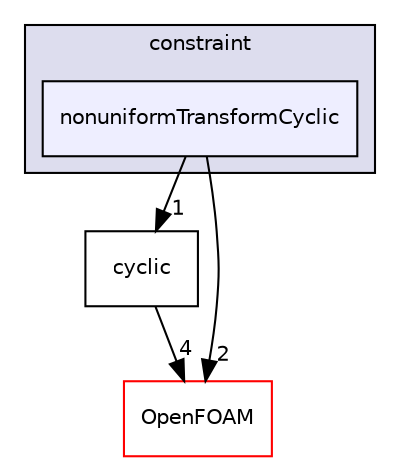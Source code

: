 digraph "src/finiteVolume/fvMesh/fvPatches/constraint/nonuniformTransformCyclic" {
  bgcolor=transparent;
  compound=true
  node [ fontsize="10", fontname="Helvetica"];
  edge [ labelfontsize="10", labelfontname="Helvetica"];
  subgraph clusterdir_9b55a90ed6410b18bd357d7a8a7e772f {
    graph [ bgcolor="#ddddee", pencolor="black", label="constraint" fontname="Helvetica", fontsize="10", URL="dir_9b55a90ed6410b18bd357d7a8a7e772f.html"]
  dir_6de92e144787a303f3b4f1f2f90f6263 [shape=box, label="nonuniformTransformCyclic", style="filled", fillcolor="#eeeeff", pencolor="black", URL="dir_6de92e144787a303f3b4f1f2f90f6263.html"];
  }
  dir_e3681668341888ce697868f3666c6877 [shape=box label="cyclic" URL="dir_e3681668341888ce697868f3666c6877.html"];
  dir_c5473ff19b20e6ec4dfe5c310b3778a8 [shape=box label="OpenFOAM" color="red" URL="dir_c5473ff19b20e6ec4dfe5c310b3778a8.html"];
  dir_e3681668341888ce697868f3666c6877->dir_c5473ff19b20e6ec4dfe5c310b3778a8 [headlabel="4", labeldistance=1.5 headhref="dir_001144_001897.html"];
  dir_6de92e144787a303f3b4f1f2f90f6263->dir_e3681668341888ce697868f3666c6877 [headlabel="1", labeldistance=1.5 headhref="dir_001149_001144.html"];
  dir_6de92e144787a303f3b4f1f2f90f6263->dir_c5473ff19b20e6ec4dfe5c310b3778a8 [headlabel="2", labeldistance=1.5 headhref="dir_001149_001897.html"];
}
